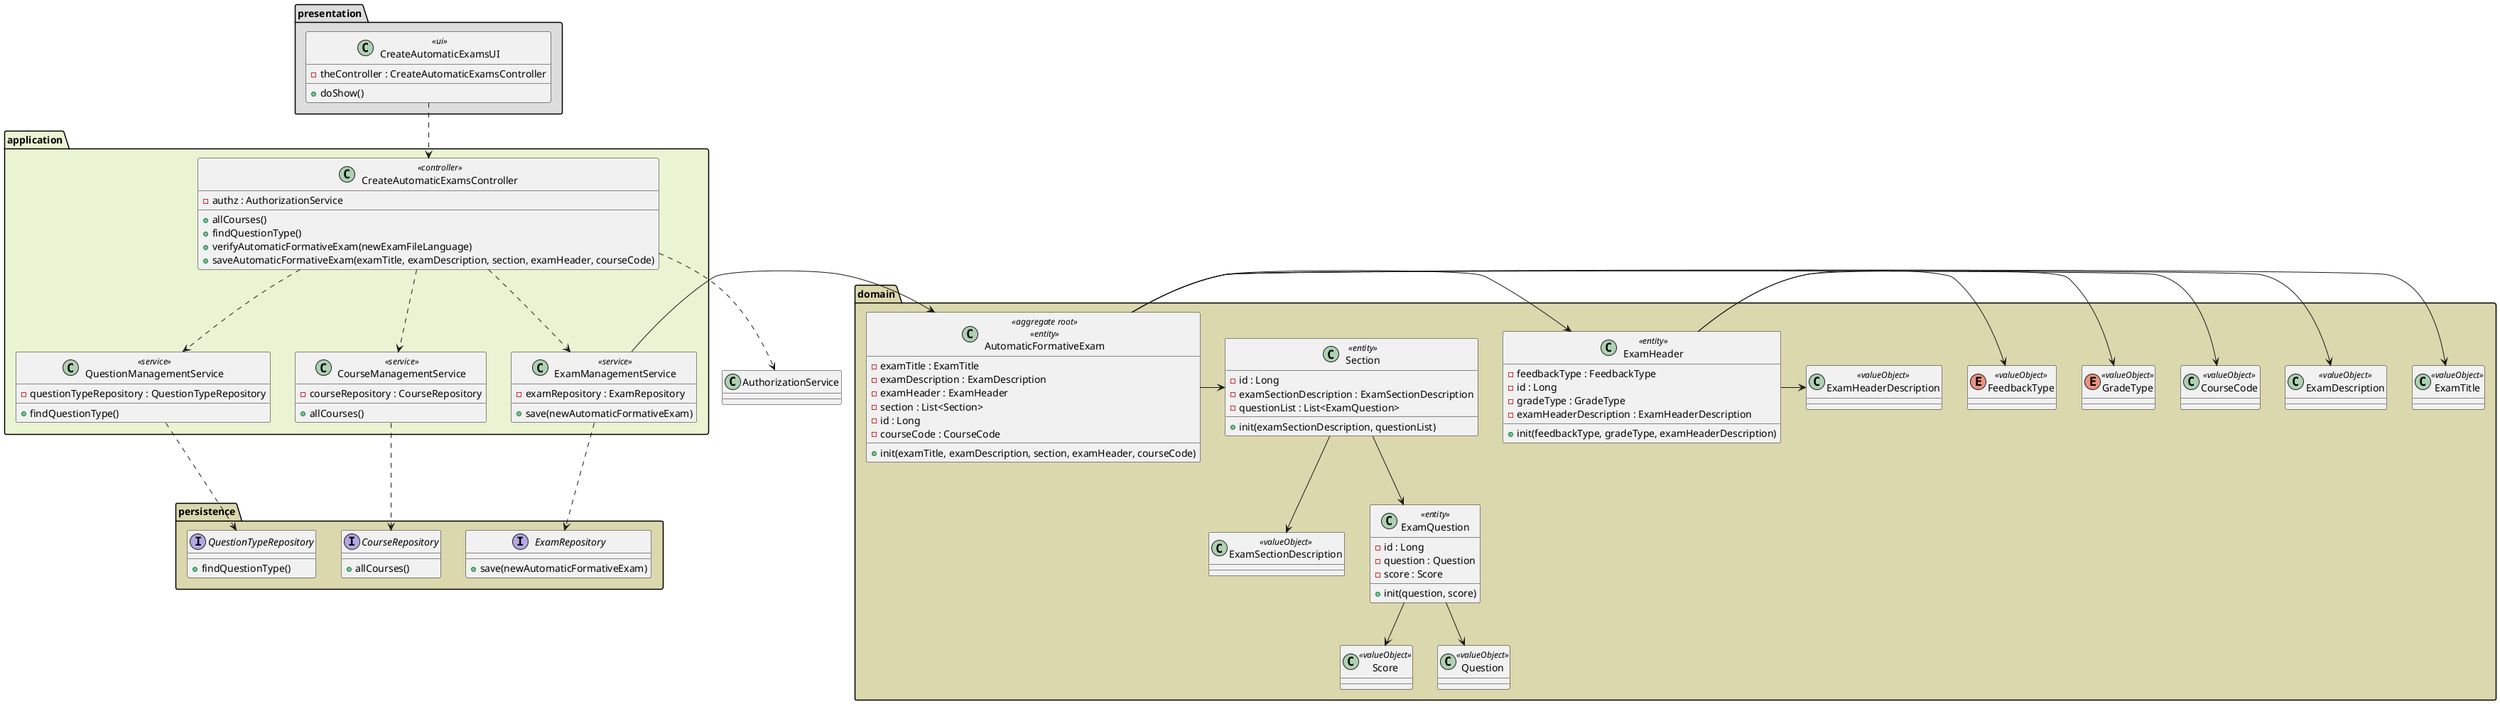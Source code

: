 @startuml
'https://plantuml.com/class-diagram

package "presentation" #DDDDDD{
    class CreateAutomaticExamsUI <<ui>>{
    - theController : CreateAutomaticExamsController
    + doShow()
    }
}



package "domain" #dbd8ae{

        class AutomaticFormativeExam <<aggregate root>> <<entity>>{
        - examTitle : ExamTitle
        - examDescription : ExamDescription
        - examHeader : ExamHeader
        - section : List<Section>
        - id : Long
        - courseCode : CourseCode
        + init(examTitle, examDescription, section, examHeader, courseCode)

        }
        class ExamTitle <<valueObject>> {
        }
        class ExamDescription <<valueObject>> {
        }
        class CourseCode <<valueObject>> {
        }

         class ExamHeader <<entity>>{
         - feedbackType : FeedbackType
         - id : Long
         - gradeType : GradeType
         - examHeaderDescription : ExamHeaderDescription
         + init(feedbackType, gradeType, examHeaderDescription)
         }
         enum GradeType <<valueObject>> {
         }
         enum FeedbackType <<valueObject>> {
         }
         class ExamHeaderDescription <<valueObject>> {
         }

         class Section <<entity>> {
         - id : Long
         - examSectionDescription : ExamSectionDescription
         - questionList : List<ExamQuestion>
         + init(examSectionDescription, questionList)
         }
         class ExamSectionDescription <<valueObject>> {
         }

         class ExamQuestion <<entity>> {
         - id : Long
         - question : Question
         - score : Score
         + init(question, score)
         }
         class Score <<valueObject>> {
         }
         class Question <<valueObject>> {
         }

}
    package "persistence" #dbd8ae{
       interface ExamRepository{
       + save(newAutomaticFormativeExam)
       }
       interface CourseRepository{
        + allCourses()
        }
        interface QuestionTypeRepository{
                + findQuestionType()
                }
    }
package "application" #eaf4d3{
    class CreateAutomaticExamsController <<controller>>{
        - authz : AuthorizationService
        + allCourses()
        + findQuestionType()
        + verifyAutomaticFormativeExam(newExamFileLanguage)
        + saveAutomaticFormativeExam(examTitle, examDescription, section, examHeader, courseCode)
    }

    class ExamManagementService <<service>>{
         - examRepository : ExamRepository
         + save(newAutomaticFormativeExam)
    }
    class CourseManagementService <<service>>{
             - courseRepository : CourseRepository
             + allCourses()
        }
    class QuestionManagementService <<service>>{
             - questionTypeRepository : QuestionTypeRepository
             + findQuestionType()
        }

}



CreateAutomaticExamsController .-> AuthorizationService
CreateAutomaticExamsUI .-> CreateAutomaticExamsController
CreateAutomaticExamsController .-> CourseManagementService
CreateAutomaticExamsController .-> QuestionManagementService
CreateAutomaticExamsController .-> ExamManagementService

ExamManagementService -> AutomaticFormativeExam

AutomaticFormativeExam -> ExamTitle
AutomaticFormativeExam -> ExamDescription
AutomaticFormativeExam -> CourseCode
AutomaticFormativeExam -> ExamHeader
ExamHeader -> GradeType
ExamHeader -> FeedbackType
ExamHeader -> ExamHeaderDescription
AutomaticFormativeExam -> Section
Section --> ExamSectionDescription
Section --> ExamQuestion
ExamQuestion --> Score
ExamQuestion --> Question

CourseManagementService .-> CourseRepository
QuestionManagementService .-> QuestionTypeRepository
ExamManagementService .-> ExamRepository



@enduml
